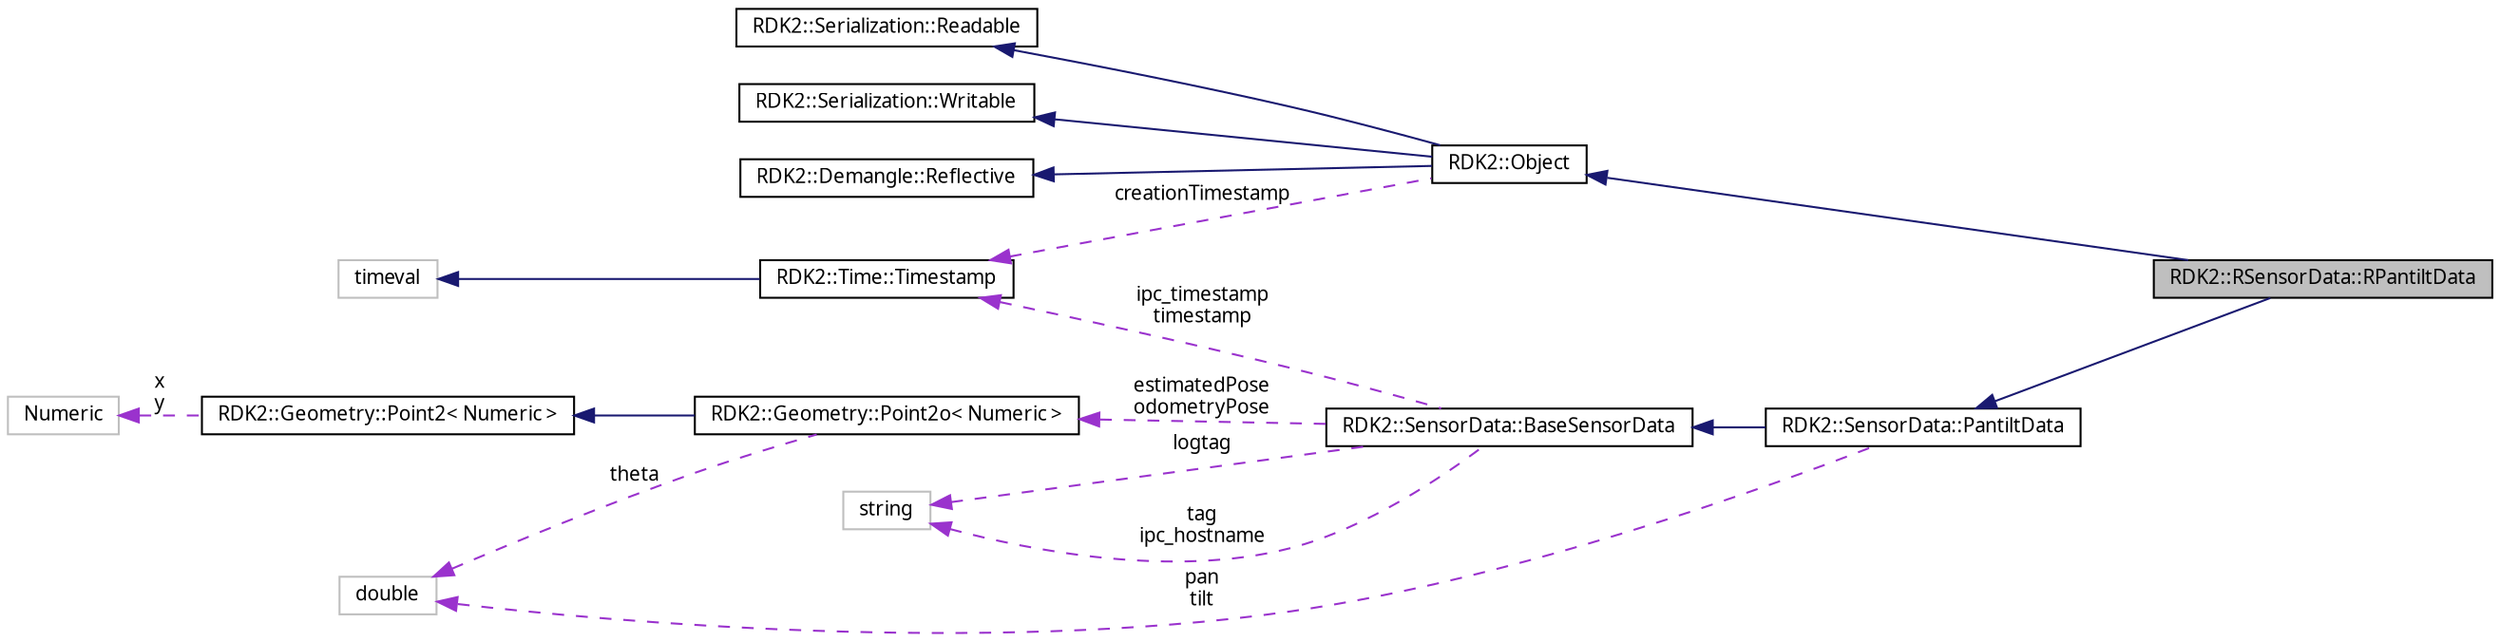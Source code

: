 digraph G
{
  edge [fontname="FreeSans.ttf",fontsize=10,labelfontname="FreeSans.ttf",labelfontsize=10];
  node [fontname="FreeSans.ttf",fontsize=10,shape=record];
  rankdir=LR;
  Node1 [label="RDK2::RSensorData::RPantiltData",height=0.2,width=0.4,color="black", fillcolor="grey75", style="filled" fontcolor="black"];
  Node2 -> Node1 [dir=back,color="midnightblue",fontsize=10,style="solid",fontname="FreeSans.ttf"];
  Node2 [label="RDK2::Object",height=0.2,width=0.4,color="black", fillcolor="white", style="filled",URL="$class_r_d_k2_1_1_object.html"];
  Node3 -> Node2 [dir=back,color="midnightblue",fontsize=10,style="solid",fontname="FreeSans.ttf"];
  Node3 [label="RDK2::Serialization::Readable",height=0.2,width=0.4,color="black", fillcolor="white", style="filled",URL="$class_r_d_k2_1_1_serialization_1_1_readable.html",tooltip="A Readable object is one that implements a deserialization procedure."];
  Node4 -> Node2 [dir=back,color="midnightblue",fontsize=10,style="solid",fontname="FreeSans.ttf"];
  Node4 [label="RDK2::Serialization::Writable",height=0.2,width=0.4,color="black", fillcolor="white", style="filled",URL="$class_r_d_k2_1_1_serialization_1_1_writable.html"];
  Node5 -> Node2 [dir=back,color="midnightblue",fontsize=10,style="solid",fontname="FreeSans.ttf"];
  Node5 [label="RDK2::Demangle::Reflective",height=0.2,width=0.4,color="black", fillcolor="white", style="filled",URL="$struct_r_d_k2_1_1_demangle_1_1_reflective.html"];
  Node6 -> Node2 [dir=back,color="darkorchid3",fontsize=10,style="dashed",label="creationTimestamp",fontname="FreeSans.ttf"];
  Node6 [label="RDK2::Time::Timestamp",height=0.2,width=0.4,color="black", fillcolor="white", style="filled",URL="$struct_r_d_k2_1_1_time_1_1_timestamp.html"];
  Node7 -> Node6 [dir=back,color="midnightblue",fontsize=10,style="solid",fontname="FreeSans.ttf"];
  Node7 [label="timeval",height=0.2,width=0.4,color="grey75", fillcolor="white", style="filled"];
  Node8 -> Node1 [dir=back,color="midnightblue",fontsize=10,style="solid",fontname="FreeSans.ttf"];
  Node8 [label="RDK2::SensorData::PantiltData",height=0.2,width=0.4,color="black", fillcolor="white", style="filled",URL="$struct_r_d_k2_1_1_sensor_data_1_1_pantilt_data.html"];
  Node9 -> Node8 [dir=back,color="midnightblue",fontsize=10,style="solid",fontname="FreeSans.ttf"];
  Node9 [label="RDK2::SensorData::BaseSensorData",height=0.2,width=0.4,color="black", fillcolor="white", style="filled",URL="$struct_r_d_k2_1_1_sensor_data_1_1_base_sensor_data.html"];
  Node10 -> Node9 [dir=back,color="darkorchid3",fontsize=10,style="dashed",label="estimatedPose\nodometryPose",fontname="FreeSans.ttf"];
  Node10 [label="RDK2::Geometry::Point2o\< Numeric \>",height=0.2,width=0.4,color="black", fillcolor="white", style="filled",URL="$class_r_d_k2_1_1_geometry_1_1_point2o.html",tooltip="Beware that the operators + - * uses also the &quot;theta&quot; component."];
  Node11 -> Node10 [dir=back,color="midnightblue",fontsize=10,style="solid",fontname="FreeSans.ttf"];
  Node11 [label="RDK2::Geometry::Point2\< Numeric \>",height=0.2,width=0.4,color="black", fillcolor="white", style="filled",URL="$struct_r_d_k2_1_1_geometry_1_1_point2.html",tooltip="A generic vector with two components."];
  Node12 -> Node11 [dir=back,color="darkorchid3",fontsize=10,style="dashed",label="x\ny",fontname="FreeSans.ttf"];
  Node12 [label="Numeric",height=0.2,width=0.4,color="grey75", fillcolor="white", style="filled"];
  Node13 -> Node10 [dir=back,color="darkorchid3",fontsize=10,style="dashed",label="theta",fontname="FreeSans.ttf"];
  Node13 [label="double",height=0.2,width=0.4,color="grey75", fillcolor="white", style="filled"];
  Node14 -> Node9 [dir=back,color="darkorchid3",fontsize=10,style="dashed",label="tag\nipc_hostname",fontname="FreeSans.ttf"];
  Node14 [label="string",height=0.2,width=0.4,color="grey75", fillcolor="white", style="filled"];
  Node14 -> Node9 [dir=back,color="darkorchid3",fontsize=10,style="dashed",label="logtag",fontname="FreeSans.ttf"];
  Node6 -> Node9 [dir=back,color="darkorchid3",fontsize=10,style="dashed",label="ipc_timestamp\ntimestamp",fontname="FreeSans.ttf"];
  Node13 -> Node8 [dir=back,color="darkorchid3",fontsize=10,style="dashed",label="pan\ntilt",fontname="FreeSans.ttf"];
}
